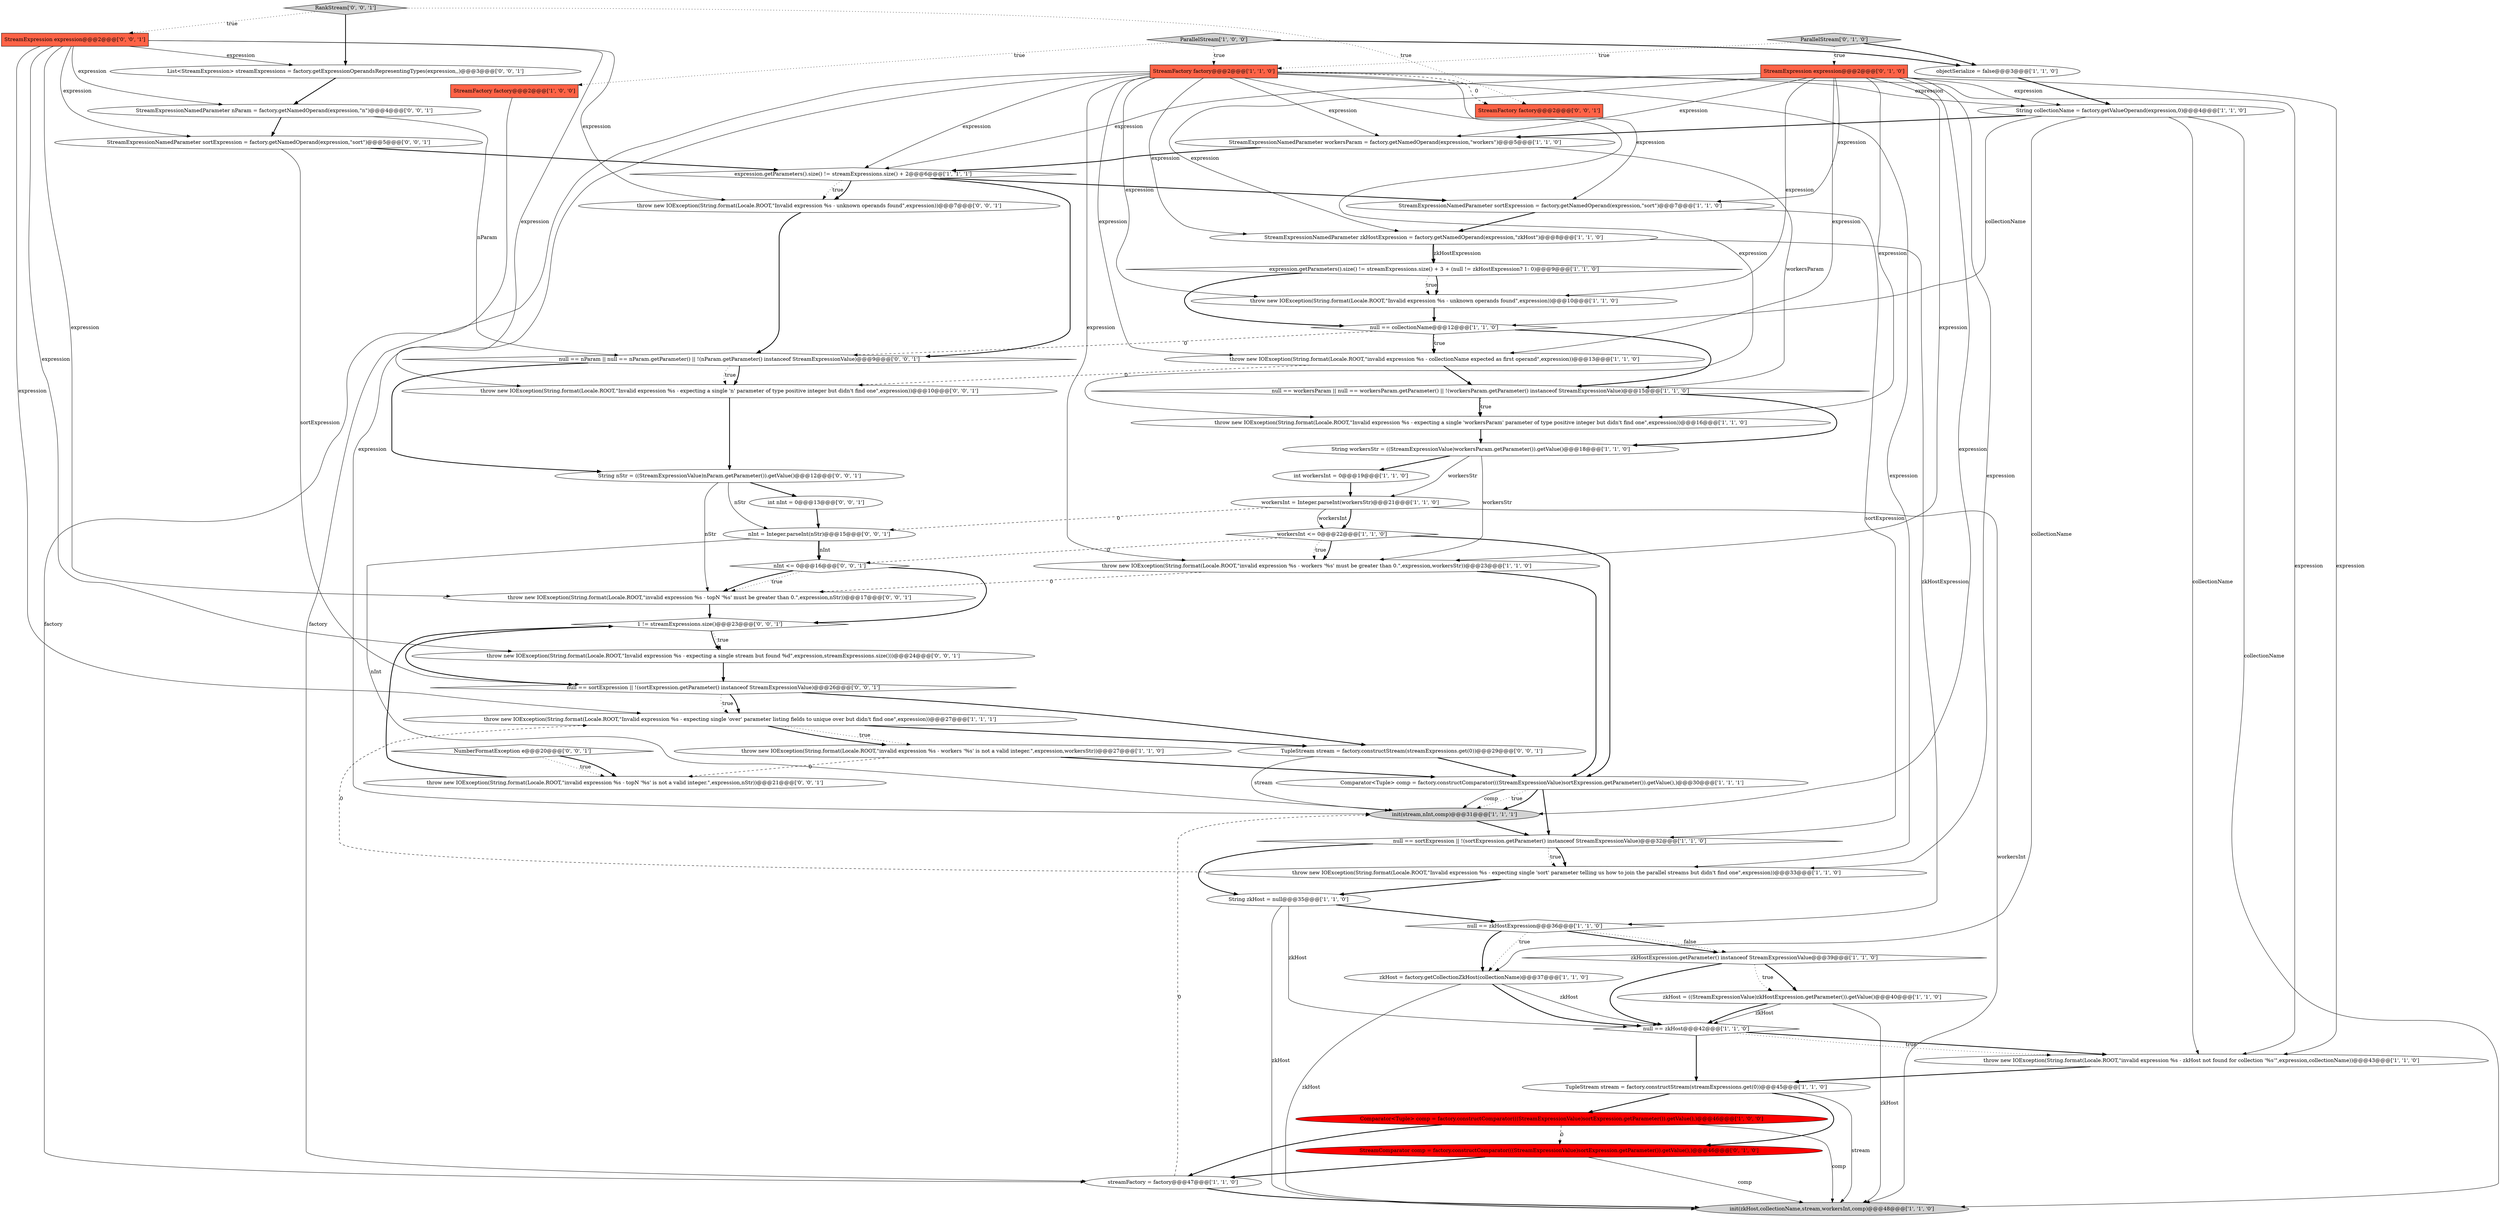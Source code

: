 digraph {
9 [style = filled, label = "throw new IOException(String.format(Locale.ROOT,\"Invalid expression %s - expecting a single 'workersParam' parameter of type positive integer but didn't find one\",expression))@@@16@@@['1', '1', '0']", fillcolor = white, shape = ellipse image = "AAA0AAABBB1BBB"];
10 [style = filled, label = "throw new IOException(String.format(Locale.ROOT,\"Invalid expression %s - expecting single 'sort' parameter telling us how to join the parallel streams but didn't find one\",expression))@@@33@@@['1', '1', '0']", fillcolor = white, shape = ellipse image = "AAA0AAABBB1BBB"];
46 [style = filled, label = "throw new IOException(String.format(Locale.ROOT,\"invalid expression %s - topN '%s' is not a valid integer.\",expression,nStr))@@@21@@@['0', '0', '1']", fillcolor = white, shape = ellipse image = "AAA0AAABBB3BBB"];
4 [style = filled, label = "workersInt <= 0@@@22@@@['1', '1', '0']", fillcolor = white, shape = diamond image = "AAA0AAABBB1BBB"];
8 [style = filled, label = "workersInt = Integer.parseInt(workersStr)@@@21@@@['1', '1', '0']", fillcolor = white, shape = ellipse image = "AAA0AAABBB1BBB"];
17 [style = filled, label = "expression.getParameters().size() != streamExpressions.size() + 3 + (null != zkHostExpression? 1: 0)@@@9@@@['1', '1', '0']", fillcolor = white, shape = diamond image = "AAA0AAABBB1BBB"];
51 [style = filled, label = "1 != streamExpressions.size()@@@23@@@['0', '0', '1']", fillcolor = white, shape = diamond image = "AAA0AAABBB3BBB"];
32 [style = filled, label = "zkHost = ((StreamExpressionValue)zkHostExpression.getParameter()).getValue()@@@40@@@['1', '1', '0']", fillcolor = white, shape = ellipse image = "AAA0AAABBB1BBB"];
54 [style = filled, label = "throw new IOException(String.format(Locale.ROOT,\"Invalid expression %s - unknown operands found\",expression))@@@7@@@['0', '0', '1']", fillcolor = white, shape = ellipse image = "AAA0AAABBB3BBB"];
15 [style = filled, label = "Comparator<Tuple> comp = factory.constructComparator(((StreamExpressionValue)sortExpression.getParameter()).getValue(),)@@@46@@@['1', '0', '0']", fillcolor = red, shape = ellipse image = "AAA1AAABBB1BBB"];
23 [style = filled, label = "init(zkHost,collectionName,stream,workersInt,comp)@@@48@@@['1', '1', '0']", fillcolor = lightgray, shape = ellipse image = "AAA0AAABBB1BBB"];
53 [style = filled, label = "RankStream['0', '0', '1']", fillcolor = lightgray, shape = diamond image = "AAA0AAABBB3BBB"];
38 [style = filled, label = "ParallelStream['0', '1', '0']", fillcolor = lightgray, shape = diamond image = "AAA0AAABBB2BBB"];
1 [style = filled, label = "int workersInt = 0@@@19@@@['1', '1', '0']", fillcolor = white, shape = ellipse image = "AAA0AAABBB1BBB"];
43 [style = filled, label = "null == nParam || null == nParam.getParameter() || !(nParam.getParameter() instanceof StreamExpressionValue)@@@9@@@['0', '0', '1']", fillcolor = white, shape = diamond image = "AAA0AAABBB3BBB"];
6 [style = filled, label = "throw new IOException(String.format(Locale.ROOT,\"Invalid expression %s - expecting single 'over' parameter listing fields to unique over but didn't find one\",expression))@@@27@@@['1', '1', '1']", fillcolor = white, shape = ellipse image = "AAA0AAABBB1BBB"];
52 [style = filled, label = "throw new IOException(String.format(Locale.ROOT,\"invalid expression %s - topN '%s' must be greater than 0.\",expression,nStr))@@@17@@@['0', '0', '1']", fillcolor = white, shape = ellipse image = "AAA0AAABBB3BBB"];
27 [style = filled, label = "null == zkHost@@@42@@@['1', '1', '0']", fillcolor = white, shape = diamond image = "AAA0AAABBB1BBB"];
37 [style = filled, label = "StreamComparator comp = factory.constructComparator(((StreamExpressionValue)sortExpression.getParameter()).getValue(),)@@@46@@@['0', '1', '0']", fillcolor = red, shape = ellipse image = "AAA1AAABBB2BBB"];
39 [style = filled, label = "StreamExpression expression@@@2@@@['0', '1', '0']", fillcolor = tomato, shape = box image = "AAA0AAABBB2BBB"];
20 [style = filled, label = "throw new IOException(String.format(Locale.ROOT,\"invalid expression %s - workers '%s' must be greater than 0.\",expression,workersStr))@@@23@@@['1', '1', '0']", fillcolor = white, shape = ellipse image = "AAA0AAABBB1BBB"];
56 [style = filled, label = "String nStr = ((StreamExpressionValue)nParam.getParameter()).getValue()@@@12@@@['0', '0', '1']", fillcolor = white, shape = ellipse image = "AAA0AAABBB3BBB"];
26 [style = filled, label = "throw new IOException(String.format(Locale.ROOT,\"invalid expression %s - workers '%s' is not a valid integer.\",expression,workersStr))@@@27@@@['1', '1', '0']", fillcolor = white, shape = ellipse image = "AAA0AAABBB1BBB"];
19 [style = filled, label = "throw new IOException(String.format(Locale.ROOT,\"Invalid expression %s - unknown operands found\",expression))@@@10@@@['1', '1', '0']", fillcolor = white, shape = ellipse image = "AAA0AAABBB1BBB"];
33 [style = filled, label = "Comparator<Tuple> comp = factory.constructComparator(((StreamExpressionValue)sortExpression.getParameter()).getValue(),)@@@30@@@['1', '1', '1']", fillcolor = white, shape = ellipse image = "AAA0AAABBB1BBB"];
48 [style = filled, label = "StreamExpressionNamedParameter sortExpression = factory.getNamedOperand(expression,\"sort\")@@@5@@@['0', '0', '1']", fillcolor = white, shape = ellipse image = "AAA0AAABBB3BBB"];
13 [style = filled, label = "init(stream,nInt,comp)@@@31@@@['1', '1', '1']", fillcolor = lightgray, shape = ellipse image = "AAA0AAABBB1BBB"];
49 [style = filled, label = "StreamExpression expression@@@2@@@['0', '0', '1']", fillcolor = tomato, shape = box image = "AAA0AAABBB3BBB"];
57 [style = filled, label = "nInt = Integer.parseInt(nStr)@@@15@@@['0', '0', '1']", fillcolor = white, shape = ellipse image = "AAA0AAABBB3BBB"];
59 [style = filled, label = "StreamExpressionNamedParameter nParam = factory.getNamedOperand(expression,\"n\")@@@4@@@['0', '0', '1']", fillcolor = white, shape = ellipse image = "AAA0AAABBB3BBB"];
3 [style = filled, label = "null == collectionName@@@12@@@['1', '1', '0']", fillcolor = white, shape = diamond image = "AAA0AAABBB1BBB"];
22 [style = filled, label = "expression.getParameters().size() != streamExpressions.size() + 2@@@6@@@['1', '1', '1']", fillcolor = white, shape = diamond image = "AAA0AAABBB1BBB"];
34 [style = filled, label = "StreamFactory factory@@@2@@@['1', '1', '0']", fillcolor = tomato, shape = box image = "AAA0AAABBB1BBB"];
41 [style = filled, label = "TupleStream stream = factory.constructStream(streamExpressions.get(0))@@@29@@@['0', '0', '1']", fillcolor = white, shape = ellipse image = "AAA0AAABBB3BBB"];
5 [style = filled, label = "throw new IOException(String.format(Locale.ROOT,\"invalid expression %s - collectionName expected as first operand\",expression))@@@13@@@['1', '1', '0']", fillcolor = white, shape = ellipse image = "AAA0AAABBB1BBB"];
58 [style = filled, label = "throw new IOException(String.format(Locale.ROOT,\"Invalid expression %s - expecting a single stream but found %d\",expression,streamExpressions.size()))@@@24@@@['0', '0', '1']", fillcolor = white, shape = ellipse image = "AAA0AAABBB3BBB"];
55 [style = filled, label = "StreamFactory factory@@@2@@@['0', '0', '1']", fillcolor = tomato, shape = box image = "AAA0AAABBB3BBB"];
0 [style = filled, label = "objectSerialize = false@@@3@@@['1', '1', '0']", fillcolor = white, shape = ellipse image = "AAA0AAABBB1BBB"];
40 [style = filled, label = "int nInt = 0@@@13@@@['0', '0', '1']", fillcolor = white, shape = ellipse image = "AAA0AAABBB3BBB"];
7 [style = filled, label = "zkHostExpression.getParameter() instanceof StreamExpressionValue@@@39@@@['1', '1', '0']", fillcolor = white, shape = diamond image = "AAA0AAABBB1BBB"];
24 [style = filled, label = "null == zkHostExpression@@@36@@@['1', '1', '0']", fillcolor = white, shape = diamond image = "AAA0AAABBB1BBB"];
28 [style = filled, label = "String zkHost = null@@@35@@@['1', '1', '0']", fillcolor = white, shape = ellipse image = "AAA0AAABBB1BBB"];
16 [style = filled, label = "StreamExpressionNamedParameter sortExpression = factory.getNamedOperand(expression,\"sort\")@@@7@@@['1', '1', '0']", fillcolor = white, shape = ellipse image = "AAA0AAABBB1BBB"];
18 [style = filled, label = "StreamFactory factory@@@2@@@['1', '0', '0']", fillcolor = tomato, shape = box image = "AAA0AAABBB1BBB"];
47 [style = filled, label = "null == sortExpression || !(sortExpression.getParameter() instanceof StreamExpressionValue)@@@26@@@['0', '0', '1']", fillcolor = white, shape = diamond image = "AAA0AAABBB3BBB"];
42 [style = filled, label = "List<StreamExpression> streamExpressions = factory.getExpressionOperandsRepresentingTypes(expression,,)@@@3@@@['0', '0', '1']", fillcolor = white, shape = ellipse image = "AAA0AAABBB3BBB"];
11 [style = filled, label = "zkHost = factory.getCollectionZkHost(collectionName)@@@37@@@['1', '1', '0']", fillcolor = white, shape = ellipse image = "AAA0AAABBB1BBB"];
2 [style = filled, label = "StreamExpressionNamedParameter zkHostExpression = factory.getNamedOperand(expression,\"zkHost\")@@@8@@@['1', '1', '0']", fillcolor = white, shape = ellipse image = "AAA0AAABBB1BBB"];
36 [style = filled, label = "ParallelStream['1', '0', '0']", fillcolor = lightgray, shape = diamond image = "AAA0AAABBB1BBB"];
21 [style = filled, label = "streamFactory = factory@@@47@@@['1', '1', '0']", fillcolor = white, shape = ellipse image = "AAA0AAABBB1BBB"];
25 [style = filled, label = "throw new IOException(String.format(Locale.ROOT,\"invalid expression %s - zkHost not found for collection '%s'\",expression,collectionName))@@@43@@@['1', '1', '0']", fillcolor = white, shape = ellipse image = "AAA0AAABBB1BBB"];
35 [style = filled, label = "null == sortExpression || !(sortExpression.getParameter() instanceof StreamExpressionValue)@@@32@@@['1', '1', '0']", fillcolor = white, shape = diamond image = "AAA0AAABBB1BBB"];
44 [style = filled, label = "nInt <= 0@@@16@@@['0', '0', '1']", fillcolor = white, shape = diamond image = "AAA0AAABBB3BBB"];
45 [style = filled, label = "throw new IOException(String.format(Locale.ROOT,\"Invalid expression %s - expecting a single 'n' parameter of type positive integer but didn't find one\",expression))@@@10@@@['0', '0', '1']", fillcolor = white, shape = ellipse image = "AAA0AAABBB3BBB"];
30 [style = filled, label = "TupleStream stream = factory.constructStream(streamExpressions.get(0))@@@45@@@['1', '1', '0']", fillcolor = white, shape = ellipse image = "AAA0AAABBB1BBB"];
31 [style = filled, label = "String workersStr = ((StreamExpressionValue)workersParam.getParameter()).getValue()@@@18@@@['1', '1', '0']", fillcolor = white, shape = ellipse image = "AAA0AAABBB1BBB"];
50 [style = filled, label = "NumberFormatException e@@@20@@@['0', '0', '1']", fillcolor = white, shape = diamond image = "AAA0AAABBB3BBB"];
29 [style = filled, label = "String collectionName = factory.getValueOperand(expression,0)@@@4@@@['1', '1', '0']", fillcolor = white, shape = ellipse image = "AAA0AAABBB1BBB"];
12 [style = filled, label = "null == workersParam || null == workersParam.getParameter() || !(workersParam.getParameter() instanceof StreamExpressionValue)@@@15@@@['1', '1', '0']", fillcolor = white, shape = diamond image = "AAA0AAABBB1BBB"];
14 [style = filled, label = "StreamExpressionNamedParameter workersParam = factory.getNamedOperand(expression,\"workers\")@@@5@@@['1', '1', '0']", fillcolor = white, shape = ellipse image = "AAA0AAABBB1BBB"];
7->32 [style = bold, label=""];
34->25 [style = solid, label="expression"];
34->14 [style = solid, label="expression"];
20->52 [style = dashed, label="0"];
11->23 [style = solid, label="zkHost"];
15->21 [style = bold, label=""];
38->34 [style = dotted, label="true"];
10->6 [style = dashed, label="0"];
25->30 [style = bold, label=""];
35->10 [style = dotted, label="true"];
38->39 [style = dotted, label="true"];
34->22 [style = solid, label="expression"];
8->23 [style = solid, label="workersInt"];
56->52 [style = solid, label="nStr"];
31->1 [style = bold, label=""];
49->58 [style = solid, label="expression"];
51->58 [style = dotted, label="true"];
12->9 [style = bold, label=""];
34->5 [style = solid, label="expression"];
39->5 [style = solid, label="expression"];
53->55 [style = dotted, label="true"];
33->13 [style = solid, label="comp"];
32->27 [style = solid, label="zkHost"];
44->51 [style = bold, label=""];
46->51 [style = bold, label=""];
3->5 [style = bold, label=""];
6->26 [style = dotted, label="true"];
36->0 [style = bold, label=""];
39->16 [style = solid, label="expression"];
24->11 [style = bold, label=""];
34->19 [style = solid, label="expression"];
51->47 [style = bold, label=""];
6->41 [style = bold, label=""];
29->14 [style = bold, label=""];
28->23 [style = solid, label="zkHost"];
11->27 [style = bold, label=""];
35->10 [style = bold, label=""];
8->4 [style = bold, label=""];
29->11 [style = solid, label="collectionName"];
22->54 [style = dotted, label="true"];
32->23 [style = solid, label="zkHost"];
19->3 [style = bold, label=""];
27->25 [style = bold, label=""];
39->19 [style = solid, label="expression"];
49->52 [style = solid, label="expression"];
53->49 [style = dotted, label="true"];
31->20 [style = solid, label="workersStr"];
33->13 [style = dotted, label="true"];
47->6 [style = bold, label=""];
27->25 [style = dotted, label="true"];
27->30 [style = bold, label=""];
22->43 [style = bold, label=""];
14->22 [style = bold, label=""];
37->21 [style = bold, label=""];
44->52 [style = dotted, label="true"];
39->25 [style = solid, label="expression"];
0->29 [style = bold, label=""];
29->23 [style = solid, label="collectionName"];
51->58 [style = bold, label=""];
33->13 [style = bold, label=""];
43->45 [style = bold, label=""];
11->27 [style = solid, label="zkHost"];
34->2 [style = solid, label="expression"];
28->27 [style = solid, label="zkHost"];
39->2 [style = solid, label="expression"];
35->28 [style = bold, label=""];
3->5 [style = dotted, label="true"];
59->43 [style = solid, label="nParam"];
8->4 [style = solid, label="workersInt"];
5->45 [style = dashed, label="0"];
15->23 [style = solid, label="comp"];
38->0 [style = bold, label=""];
39->13 [style = solid, label="expression"];
47->41 [style = bold, label=""];
28->24 [style = bold, label=""];
45->56 [style = bold, label=""];
22->54 [style = bold, label=""];
52->51 [style = bold, label=""];
24->7 [style = bold, label=""];
56->40 [style = bold, label=""];
59->48 [style = bold, label=""];
7->32 [style = dotted, label="true"];
12->31 [style = bold, label=""];
4->44 [style = dashed, label="0"];
30->15 [style = bold, label=""];
39->14 [style = solid, label="expression"];
21->23 [style = bold, label=""];
2->17 [style = bold, label=""];
2->17 [style = solid, label="zkHostExpression"];
6->26 [style = bold, label=""];
1->8 [style = bold, label=""];
22->16 [style = bold, label=""];
54->43 [style = bold, label=""];
49->59 [style = solid, label="expression"];
9->31 [style = bold, label=""];
53->42 [style = bold, label=""];
8->57 [style = dashed, label="0"];
49->48 [style = solid, label="expression"];
57->13 [style = solid, label="nInt"];
32->27 [style = bold, label=""];
34->21 [style = solid, label="factory"];
39->10 [style = solid, label="expression"];
3->12 [style = bold, label=""];
39->20 [style = solid, label="expression"];
4->33 [style = bold, label=""];
39->22 [style = solid, label="expression"];
34->13 [style = solid, label="expression"];
24->11 [style = dotted, label="true"];
34->10 [style = solid, label="expression"];
50->46 [style = dotted, label="true"];
29->25 [style = solid, label="collectionName"];
39->29 [style = solid, label="expression"];
34->55 [style = dashed, label="0"];
4->20 [style = bold, label=""];
17->19 [style = dotted, label="true"];
2->24 [style = solid, label="zkHostExpression"];
17->3 [style = bold, label=""];
48->47 [style = solid, label="sortExpression"];
49->42 [style = solid, label="expression"];
30->23 [style = solid, label="stream"];
37->23 [style = solid, label="comp"];
41->33 [style = bold, label=""];
31->8 [style = solid, label="workersStr"];
36->18 [style = dotted, label="true"];
34->16 [style = solid, label="expression"];
42->59 [style = bold, label=""];
39->9 [style = solid, label="expression"];
49->45 [style = solid, label="expression"];
33->35 [style = bold, label=""];
10->28 [style = bold, label=""];
34->29 [style = solid, label="expression"];
49->54 [style = solid, label="expression"];
50->46 [style = bold, label=""];
15->37 [style = dashed, label="0"];
4->20 [style = dotted, label="true"];
48->22 [style = bold, label=""];
49->6 [style = solid, label="expression"];
30->37 [style = bold, label=""];
24->7 [style = dotted, label="false"];
16->2 [style = bold, label=""];
17->19 [style = bold, label=""];
40->57 [style = bold, label=""];
20->33 [style = bold, label=""];
16->35 [style = solid, label="sortExpression"];
58->47 [style = bold, label=""];
34->20 [style = solid, label="expression"];
21->13 [style = dashed, label="0"];
5->12 [style = bold, label=""];
43->45 [style = dotted, label="true"];
57->44 [style = solid, label="nInt"];
3->43 [style = dashed, label="0"];
44->52 [style = bold, label=""];
7->27 [style = bold, label=""];
47->6 [style = dotted, label="true"];
29->3 [style = solid, label="collectionName"];
34->9 [style = solid, label="expression"];
57->44 [style = bold, label=""];
18->21 [style = solid, label="factory"];
12->9 [style = dotted, label="true"];
26->33 [style = bold, label=""];
13->35 [style = bold, label=""];
36->34 [style = dotted, label="true"];
43->56 [style = bold, label=""];
56->57 [style = solid, label="nStr"];
14->12 [style = solid, label="workersParam"];
41->13 [style = solid, label="stream"];
26->46 [style = dashed, label="0"];
}
